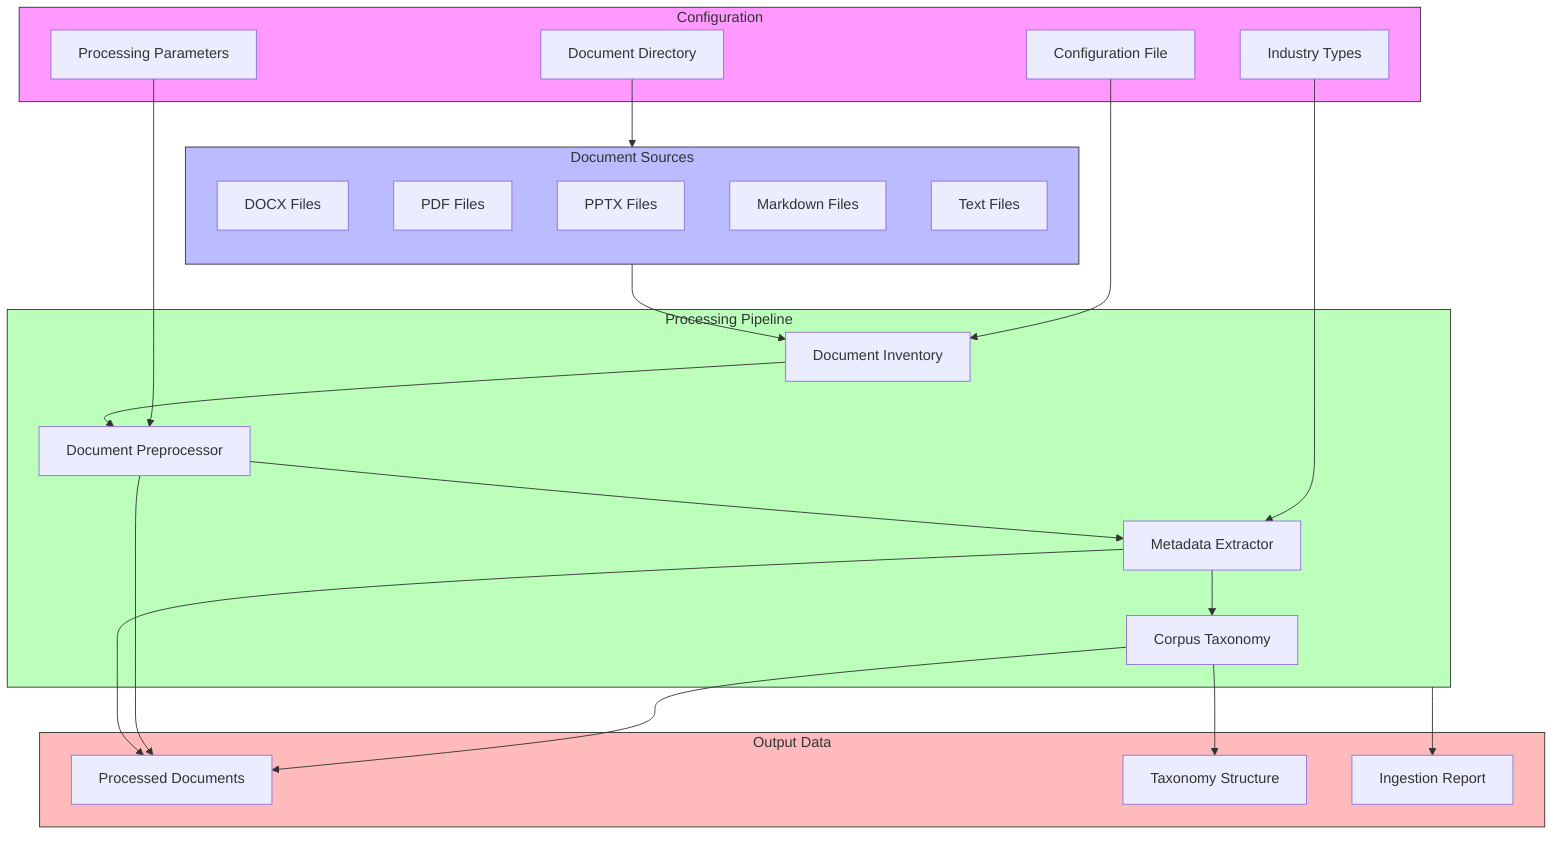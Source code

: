 flowchart TB
    subgraph Config["Configuration"]
        direction TB
        config_file["Configuration File"]
        doc_dir["Document Directory"]
        ind_types["Industry Types"]
        proc_params["Processing Parameters"]
    end

    subgraph Input["Document Sources"]
        direction TB
        docx["DOCX Files"]
        pdf["PDF Files"]
        pptx["PPTX Files"]
        md["Markdown Files"]
        txt["Text Files"]
    end

    subgraph Pipeline["Processing Pipeline"]
        direction TB
        doc_inventory["Document Inventory"]
        doc_preproc["Document Preprocessor"]
        meta_extract["Metadata Extractor"]
        corpus_tax["Corpus Taxonomy"]
    end

    subgraph Output["Output Data"]
        direction TB
        proc_docs["Processed Documents"]
        tax_struct["Taxonomy Structure"]
        ing_report["Ingestion Report"]
    end

    config_file --> doc_inventory
    doc_dir --> Input
    ind_types --> meta_extract
    proc_params --> doc_preproc

    Input --> doc_inventory
    doc_inventory --> doc_preproc
    doc_preproc --> meta_extract
    meta_extract --> corpus_tax

    corpus_tax --> proc_docs
    corpus_tax --> tax_struct
    doc_preproc --> proc_docs
    meta_extract --> proc_docs
    Pipeline --> ing_report

    classDef configNode fill:#f9f,stroke:#333,stroke-width:1px;
    classDef inputNode fill:#bbf,stroke:#333,stroke-width:1px;
    classDef pipelineNode fill:#bfb,stroke:#333,stroke-width:1px;
    classDef outputNode fill:#fbb,stroke:#333,stroke-width:1px;

    class Config configNode;
    class Input inputNode;
    class Pipeline pipelineNode;
    class Output outputNode;